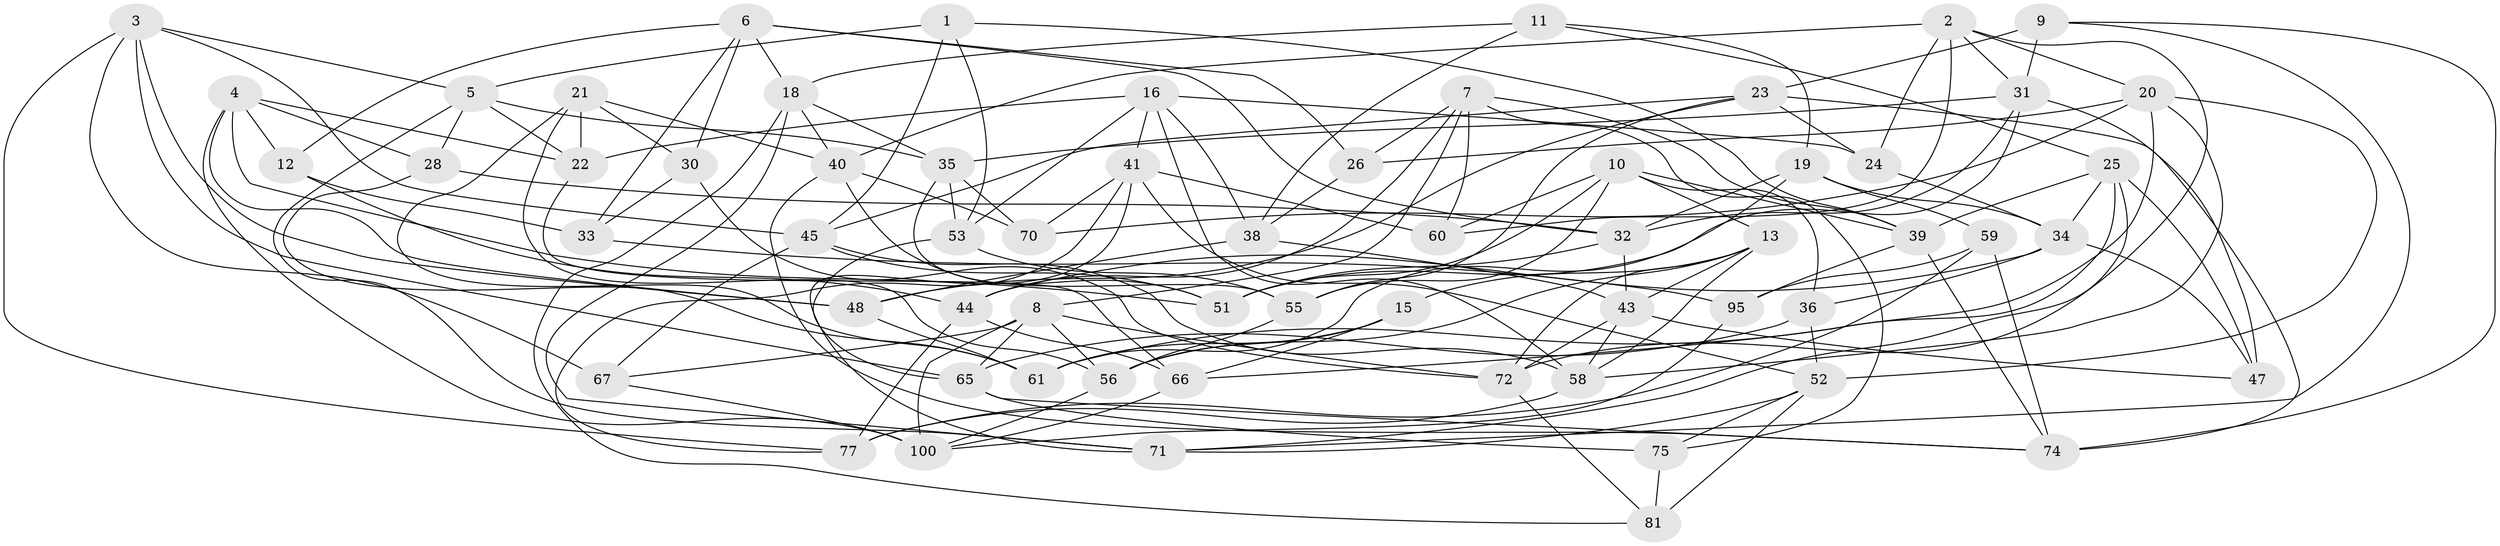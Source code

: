 // original degree distribution, {4: 1.0}
// Generated by graph-tools (version 1.1) at 2025/11/02/27/25 16:11:46]
// undirected, 62 vertices, 162 edges
graph export_dot {
graph [start="1"]
  node [color=gray90,style=filled];
  1;
  2 [super="+17"];
  3 [super="+62"];
  4 [super="+105"];
  5 [super="+14"];
  6 [super="+27"];
  7 [super="+89"];
  8 [super="+63"];
  9;
  10 [super="+98"];
  11;
  12;
  13 [super="+101"];
  15;
  16 [super="+99"];
  18 [super="+97"];
  19 [super="+83"];
  20 [super="+57"];
  21 [super="+37"];
  22 [super="+29"];
  23 [super="+73"];
  24;
  25 [super="+49"];
  26;
  28;
  30;
  31 [super="+42"];
  32 [super="+78"];
  33;
  34 [super="+50"];
  35 [super="+69"];
  36;
  38 [super="+46"];
  39 [super="+80"];
  40 [super="+92"];
  41 [super="+54"];
  43 [super="+103"];
  44 [super="+84"];
  45 [super="+68"];
  47;
  48 [super="+96"];
  51 [super="+90"];
  52 [super="+104"];
  53 [super="+88"];
  55 [super="+94"];
  56 [super="+93"];
  58 [super="+64"];
  59 [super="+79"];
  60;
  61 [super="+87"];
  65 [super="+86"];
  66 [super="+82"];
  67;
  70;
  71 [super="+76"];
  72 [super="+91"];
  74 [super="+85"];
  75;
  77 [super="+102"];
  81;
  95;
  100 [super="+106"];
  1 -- 45;
  1 -- 39;
  1 -- 53;
  1 -- 5;
  2 -- 24;
  2 -- 20;
  2 -- 31;
  2 -- 60;
  2 -- 72;
  2 -- 40;
  3 -- 48;
  3 -- 67;
  3 -- 65;
  3 -- 77;
  3 -- 45;
  3 -- 5;
  4 -- 12;
  4 -- 51;
  4 -- 22;
  4 -- 100;
  4 -- 48;
  4 -- 28;
  5 -- 28;
  5 -- 71;
  5 -- 22;
  5 -- 35;
  6 -- 26;
  6 -- 33;
  6 -- 18;
  6 -- 12;
  6 -- 30;
  6 -- 32;
  7 -- 26;
  7 -- 8;
  7 -- 75;
  7 -- 60;
  7 -- 39;
  7 -- 44;
  8 -- 72;
  8 -- 56;
  8 -- 65;
  8 -- 67;
  8 -- 100;
  9 -- 74;
  9 -- 23;
  9 -- 31;
  9 -- 71;
  10 -- 60;
  10 -- 36;
  10 -- 39;
  10 -- 51;
  10 -- 55;
  10 -- 13;
  11 -- 38;
  11 -- 18;
  11 -- 25;
  11 -- 19;
  12 -- 33;
  12 -- 44;
  13 -- 15;
  13 -- 72;
  13 -- 43;
  13 -- 56;
  13 -- 58;
  15 -- 66;
  15 -- 61;
  15 -- 56;
  16 -- 22;
  16 -- 41;
  16 -- 24;
  16 -- 53;
  16 -- 38;
  16 -- 58;
  18 -- 81;
  18 -- 40;
  18 -- 71;
  18 -- 35;
  19 -- 59 [weight=2];
  19 -- 32;
  19 -- 34;
  19 -- 61;
  20 -- 70;
  20 -- 26;
  20 -- 58;
  20 -- 61;
  20 -- 52;
  21 -- 22 [weight=2];
  21 -- 40;
  21 -- 61;
  21 -- 56;
  21 -- 30;
  22 -- 66;
  23 -- 24;
  23 -- 55;
  23 -- 48;
  23 -- 74;
  23 -- 45;
  24 -- 34;
  25 -- 47;
  25 -- 39;
  25 -- 34;
  25 -- 66;
  25 -- 71;
  26 -- 38;
  28 -- 32;
  28 -- 61;
  30 -- 33;
  30 -- 72;
  31 -- 47;
  31 -- 32;
  31 -- 35;
  31 -- 51;
  32 -- 51;
  32 -- 43;
  33 -- 95;
  34 -- 36;
  34 -- 47;
  34 -- 44;
  35 -- 70;
  35 -- 55;
  35 -- 53;
  36 -- 52;
  36 -- 65;
  38 -- 48 [weight=2];
  38 -- 43;
  39 -- 95;
  39 -- 74;
  40 -- 74;
  40 -- 51;
  40 -- 70;
  41 -- 60;
  41 -- 70;
  41 -- 52;
  41 -- 77;
  41 -- 71;
  43 -- 47;
  43 -- 58;
  43 -- 72;
  44 -- 66 [weight=2];
  44 -- 77;
  45 -- 67;
  45 -- 51;
  45 -- 58;
  48 -- 61;
  52 -- 71;
  52 -- 81;
  52 -- 75;
  53 -- 65;
  53 -- 55 [weight=2];
  55 -- 56;
  56 -- 100;
  58 -- 77;
  59 -- 95;
  59 -- 77 [weight=2];
  59 -- 74;
  65 -- 75;
  65 -- 74;
  66 -- 100;
  67 -- 100;
  72 -- 81;
  75 -- 81;
  95 -- 100;
}
